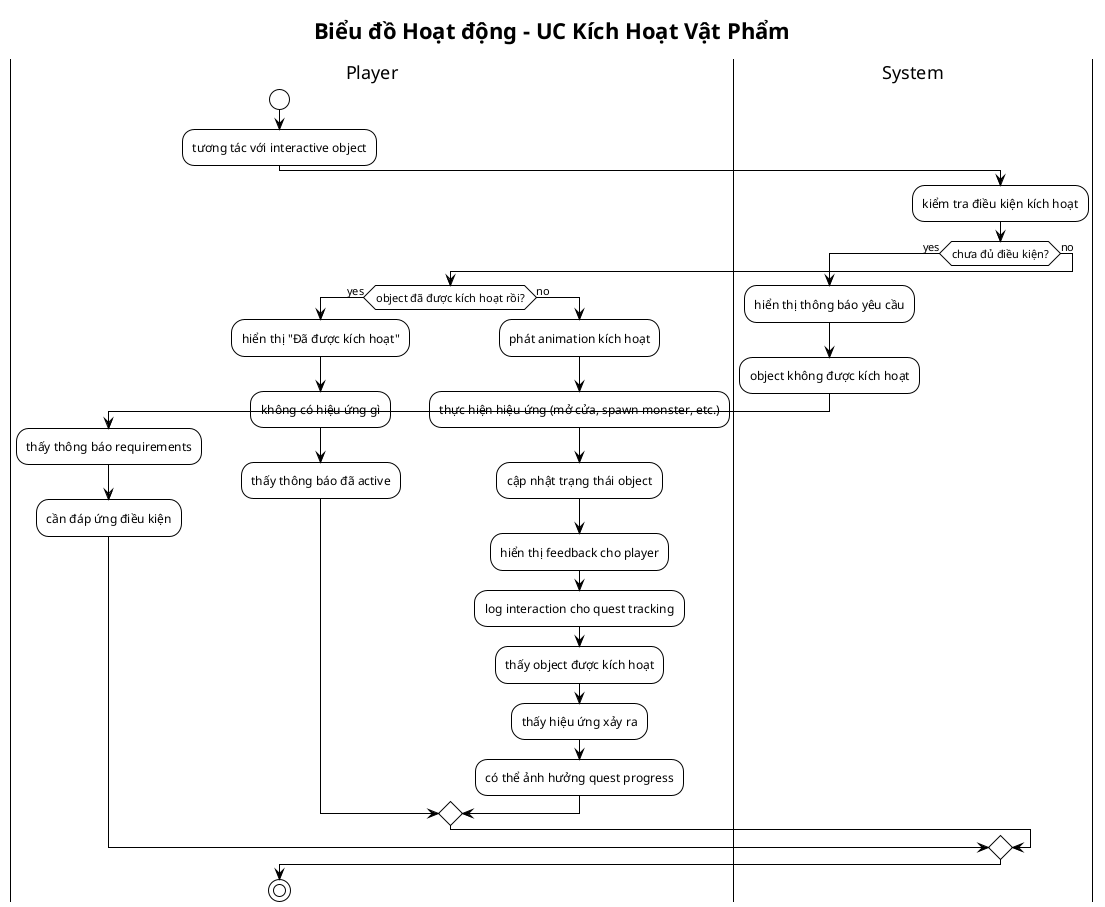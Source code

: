 @startuml Activity_UC3_Kich_Hoat_Vat_Pham
!theme plain

title Biểu đồ Hoạt động - UC Kích Hoạt Vật Phẩm

|Player|
start
:tương tác với interactive object;

|System|
:kiểm tra điều kiện kích hoạt;

if (chưa đủ điều kiện?) then (yes)
  :hiển thị thông báo yêu cầu;
  :object không được kích hoạt;
  
  |Player|
  :thấy thông báo requirements;
  :cần đáp ứng điều kiện;
  
else (no)
  if (object đã được kích hoạt rồi?) then (yes)
    :hiển thị "Đã được kích hoạt";
    :không có hiệu ứng gì;
    
    |Player|
    :thấy thông báo đã active;
    
  else (no)
    :phát animation kích hoạt;
    :thực hiện hiệu ứng (mở cửa, spawn monster, etc.);
    :cập nhật trạng thái object;
    :hiển thị feedback cho player;
    :log interaction cho quest tracking;
    
    |Player|
    :thấy object được kích hoạt;
    :thấy hiệu ứng xảy ra;
    :có thể ảnh hưởng quest progress;
  endif
endif

stop

@enduml

